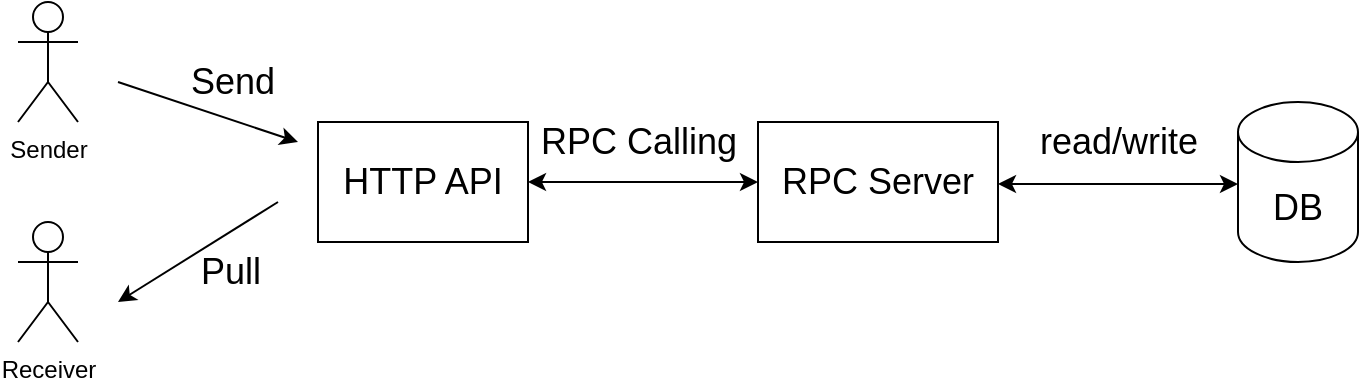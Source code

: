 <mxfile version="21.3.0" type="device">
  <diagram name="Page-1" id="X4Im-f5f1Zio3-pebtlZ">
    <mxGraphModel dx="1034" dy="591" grid="1" gridSize="10" guides="1" tooltips="1" connect="1" arrows="1" fold="1" page="1" pageScale="1" pageWidth="850" pageHeight="1100" math="0" shadow="0">
      <root>
        <mxCell id="0" />
        <mxCell id="1" parent="0" />
        <mxCell id="CyW_Q9K7x_u4Su4oTUQy-1" value="Sender" style="shape=umlActor;verticalLabelPosition=bottom;verticalAlign=top;html=1;outlineConnect=0;" vertex="1" parent="1">
          <mxGeometry x="90" y="80" width="30" height="60" as="geometry" />
        </mxCell>
        <mxCell id="CyW_Q9K7x_u4Su4oTUQy-3" value="Receiver" style="shape=umlActor;verticalLabelPosition=bottom;verticalAlign=top;html=1;outlineConnect=0;" vertex="1" parent="1">
          <mxGeometry x="90" y="190" width="30" height="60" as="geometry" />
        </mxCell>
        <mxCell id="CyW_Q9K7x_u4Su4oTUQy-4" value="" style="endArrow=classic;html=1;rounded=0;" edge="1" parent="1">
          <mxGeometry width="50" height="50" relative="1" as="geometry">
            <mxPoint x="140" y="120" as="sourcePoint" />
            <mxPoint x="230" y="150" as="targetPoint" />
          </mxGeometry>
        </mxCell>
        <mxCell id="CyW_Q9K7x_u4Su4oTUQy-6" value="&lt;font style=&quot;font-size: 18px;&quot;&gt;Send&lt;/font&gt;" style="edgeLabel;html=1;align=center;verticalAlign=middle;resizable=0;points=[];" vertex="1" connectable="0" parent="CyW_Q9K7x_u4Su4oTUQy-4">
          <mxGeometry x="0.293" y="-4" relative="1" as="geometry">
            <mxPoint y="-23" as="offset" />
          </mxGeometry>
        </mxCell>
        <mxCell id="CyW_Q9K7x_u4Su4oTUQy-5" value="" style="endArrow=classic;html=1;rounded=0;" edge="1" parent="1">
          <mxGeometry width="50" height="50" relative="1" as="geometry">
            <mxPoint x="220" y="180" as="sourcePoint" />
            <mxPoint x="140" y="230" as="targetPoint" />
          </mxGeometry>
        </mxCell>
        <mxCell id="CyW_Q9K7x_u4Su4oTUQy-7" value="&lt;font style=&quot;font-size: 18px;&quot;&gt;Pull&lt;/font&gt;" style="edgeLabel;html=1;align=center;verticalAlign=middle;resizable=0;points=[];" vertex="1" connectable="0" parent="CyW_Q9K7x_u4Su4oTUQy-5">
          <mxGeometry x="-0.088" y="1" relative="1" as="geometry">
            <mxPoint x="12" y="11" as="offset" />
          </mxGeometry>
        </mxCell>
        <mxCell id="CyW_Q9K7x_u4Su4oTUQy-9" value="&lt;font style=&quot;font-size: 18px;&quot;&gt;HTTP API&lt;/font&gt;" style="rounded=0;whiteSpace=wrap;html=1;" vertex="1" parent="1">
          <mxGeometry x="240" y="140" width="105" height="60" as="geometry" />
        </mxCell>
        <mxCell id="CyW_Q9K7x_u4Su4oTUQy-10" value="&lt;font style=&quot;font-size: 18px;&quot;&gt;RPC Server&lt;/font&gt;" style="rounded=0;whiteSpace=wrap;html=1;" vertex="1" parent="1">
          <mxGeometry x="460" y="140" width="120" height="60" as="geometry" />
        </mxCell>
        <mxCell id="CyW_Q9K7x_u4Su4oTUQy-11" value="" style="endArrow=classic;startArrow=classic;html=1;rounded=0;exitX=1;exitY=0.5;exitDx=0;exitDy=0;entryX=0;entryY=0.5;entryDx=0;entryDy=0;" edge="1" parent="1" source="CyW_Q9K7x_u4Su4oTUQy-9" target="CyW_Q9K7x_u4Su4oTUQy-10">
          <mxGeometry width="50" height="50" relative="1" as="geometry">
            <mxPoint x="360" y="200" as="sourcePoint" />
            <mxPoint x="410" y="150" as="targetPoint" />
          </mxGeometry>
        </mxCell>
        <mxCell id="CyW_Q9K7x_u4Su4oTUQy-12" value="&lt;font style=&quot;font-size: 18px;&quot;&gt;RPC Calling&lt;/font&gt;" style="edgeLabel;html=1;align=center;verticalAlign=middle;resizable=0;points=[];" vertex="1" connectable="0" parent="CyW_Q9K7x_u4Su4oTUQy-11">
          <mxGeometry x="0.304" y="2" relative="1" as="geometry">
            <mxPoint x="-20" y="-18" as="offset" />
          </mxGeometry>
        </mxCell>
        <mxCell id="CyW_Q9K7x_u4Su4oTUQy-13" value="&lt;font style=&quot;font-size: 18px;&quot;&gt;DB&lt;/font&gt;" style="shape=cylinder3;whiteSpace=wrap;html=1;boundedLbl=1;backgroundOutline=1;size=15;" vertex="1" parent="1">
          <mxGeometry x="700" y="130" width="60" height="80" as="geometry" />
        </mxCell>
        <mxCell id="CyW_Q9K7x_u4Su4oTUQy-14" value="&lt;font style=&quot;font-size: 18px;&quot;&gt;read/write&lt;/font&gt;" style="endArrow=classic;startArrow=classic;html=1;rounded=0;exitX=1;exitY=0.5;exitDx=0;exitDy=0;entryX=0;entryY=0.5;entryDx=0;entryDy=0;entryPerimeter=0;" edge="1" parent="1">
          <mxGeometry y="21" width="50" height="50" relative="1" as="geometry">
            <mxPoint x="580" y="171" as="sourcePoint" />
            <mxPoint x="700" y="171" as="targetPoint" />
            <mxPoint as="offset" />
          </mxGeometry>
        </mxCell>
      </root>
    </mxGraphModel>
  </diagram>
</mxfile>
